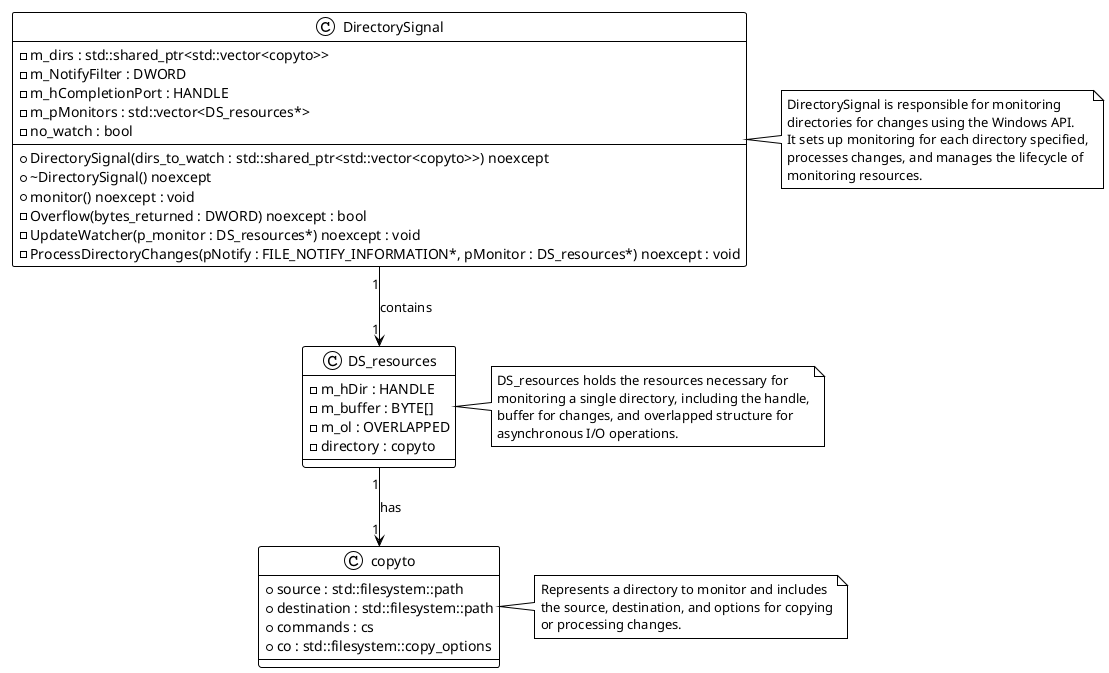 @startuml directorysignal
!theme plain

class DirectorySignal {
    -m_dirs : std::shared_ptr<std::vector<copyto>>
    -m_NotifyFilter : DWORD
    -m_hCompletionPort : HANDLE
    -m_pMonitors : std::vector<DS_resources*>
    -no_watch : bool
    +DirectorySignal(dirs_to_watch : std::shared_ptr<std::vector<copyto>>) noexcept
    +~DirectorySignal() noexcept
    +monitor() noexcept : void
    -Overflow(bytes_returned : DWORD) noexcept : bool
    -UpdateWatcher(p_monitor : DS_resources*) noexcept : void
    -ProcessDirectoryChanges(pNotify : FILE_NOTIFY_INFORMATION*, pMonitor : DS_resources*) noexcept : void
}

class DS_resources {
    -m_hDir : HANDLE
    -m_buffer : BYTE[]
    -m_ol : OVERLAPPED
    -directory : copyto
}

class copyto {
    +source : std::filesystem::path
    +destination : std::filesystem::path
    +commands : cs
    +co : std::filesystem::copy_options
}

DirectorySignal "1" --> "1" DS_resources : contains
DS_resources "1" --> "1" copyto : has

note right of DirectorySignal
  DirectorySignal is responsible for monitoring
  directories for changes using the Windows API.
  It sets up monitoring for each directory specified,
  processes changes, and manages the lifecycle of
  monitoring resources.
end note

note right of DS_resources
  DS_resources holds the resources necessary for
  monitoring a single directory, including the handle,
  buffer for changes, and overlapped structure for
  asynchronous I/O operations.
end note

note right of copyto
  Represents a directory to monitor and includes
  the source, destination, and options for copying
  or processing changes.
end note


@enduml
